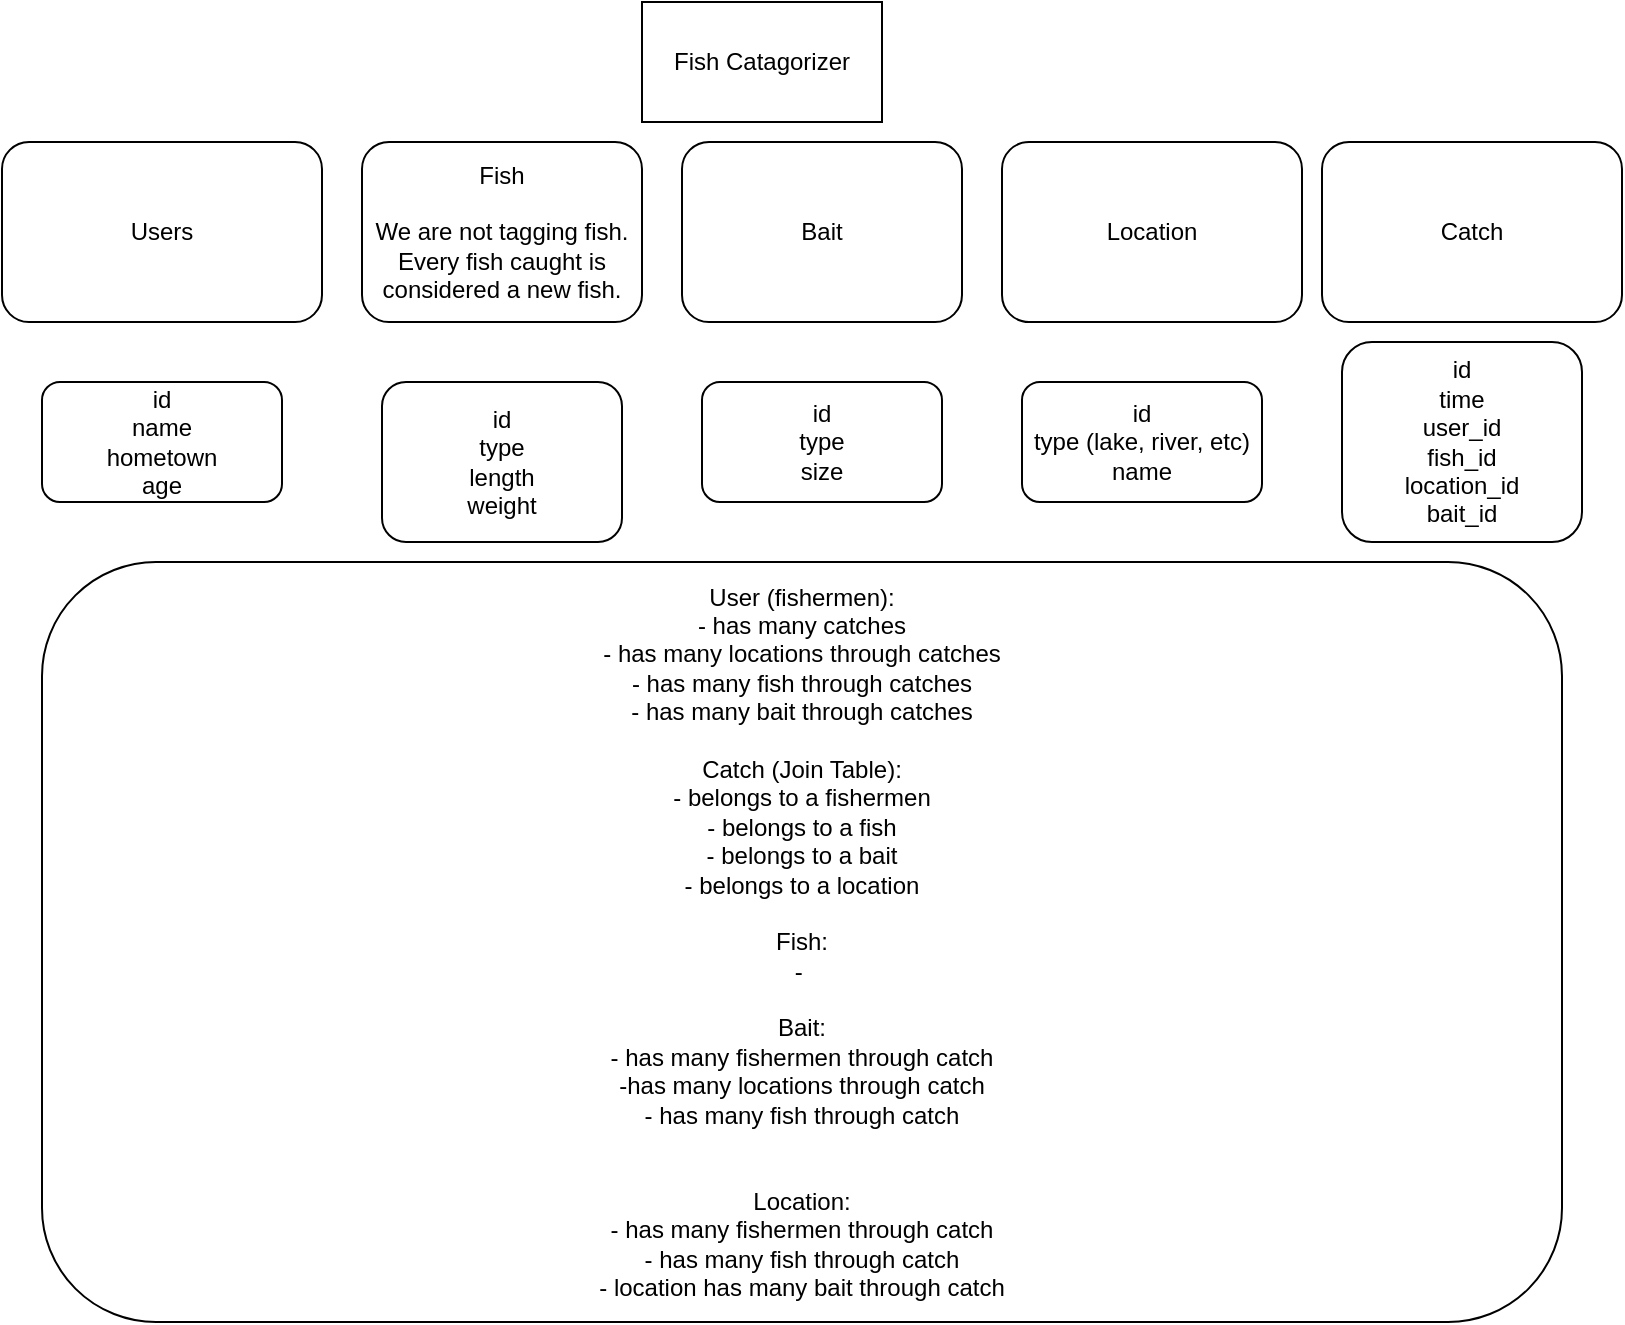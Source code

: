 <mxfile version="14.7.9" type="device"><diagram id="lgz4v8sYmB59KED7AU_I" name="Page-1"><mxGraphModel dx="926" dy="1612" grid="1" gridSize="10" guides="1" tooltips="1" connect="1" arrows="1" fold="1" page="1" pageScale="1" pageWidth="850" pageHeight="1100" math="0" shadow="0"><root><mxCell id="0"/><mxCell id="1" parent="0"/><mxCell id="5Me_7ZfGOBjiiZaF2lF3-1" value="Fish Catagorizer" style="rounded=0;whiteSpace=wrap;html=1;" vertex="1" parent="1"><mxGeometry x="360" y="-1090" width="120" height="60" as="geometry"/></mxCell><mxCell id="5Me_7ZfGOBjiiZaF2lF3-23" value="Users" style="rounded=1;whiteSpace=wrap;html=1;" vertex="1" parent="1"><mxGeometry x="40" y="-1020" width="160" height="90" as="geometry"/></mxCell><mxCell id="5Me_7ZfGOBjiiZaF2lF3-24" value="Fish&lt;br&gt;&lt;br&gt;We are not tagging fish. Every fish caught is considered a new fish." style="rounded=1;whiteSpace=wrap;html=1;" vertex="1" parent="1"><mxGeometry x="220" y="-1020" width="140" height="90" as="geometry"/></mxCell><mxCell id="5Me_7ZfGOBjiiZaF2lF3-26" value="Location" style="rounded=1;whiteSpace=wrap;html=1;" vertex="1" parent="1"><mxGeometry x="540" y="-1020" width="150" height="90" as="geometry"/></mxCell><mxCell id="5Me_7ZfGOBjiiZaF2lF3-27" value="Bait" style="rounded=1;whiteSpace=wrap;html=1;" vertex="1" parent="1"><mxGeometry x="380" y="-1020" width="140" height="90" as="geometry"/></mxCell><mxCell id="5Me_7ZfGOBjiiZaF2lF3-33" value="id&lt;br&gt;name&lt;br&gt;hometown&lt;br&gt;age" style="rounded=1;whiteSpace=wrap;html=1;" vertex="1" parent="1"><mxGeometry x="60" y="-900" width="120" height="60" as="geometry"/></mxCell><mxCell id="5Me_7ZfGOBjiiZaF2lF3-34" value="id&lt;br&gt;type&lt;br&gt;length&lt;br&gt;weight" style="rounded=1;whiteSpace=wrap;html=1;" vertex="1" parent="1"><mxGeometry x="230" y="-900" width="120" height="80" as="geometry"/></mxCell><mxCell id="5Me_7ZfGOBjiiZaF2lF3-35" value="id&lt;br&gt;type&lt;br&gt;size" style="rounded=1;whiteSpace=wrap;html=1;" vertex="1" parent="1"><mxGeometry x="390" y="-900" width="120" height="60" as="geometry"/></mxCell><mxCell id="5Me_7ZfGOBjiiZaF2lF3-36" value="id&lt;br&gt;type (lake, river, etc)&lt;br&gt;name" style="rounded=1;whiteSpace=wrap;html=1;" vertex="1" parent="1"><mxGeometry x="550" y="-900" width="120" height="60" as="geometry"/></mxCell><mxCell id="5Me_7ZfGOBjiiZaF2lF3-37" value="Catch" style="rounded=1;whiteSpace=wrap;html=1;" vertex="1" parent="1"><mxGeometry x="700" y="-1020" width="150" height="90" as="geometry"/></mxCell><mxCell id="5Me_7ZfGOBjiiZaF2lF3-38" value="id&lt;br&gt;time&lt;br&gt;user_id&lt;br&gt;fish_id&lt;br&gt;location_id&lt;br&gt;bait_id" style="rounded=1;whiteSpace=wrap;html=1;" vertex="1" parent="1"><mxGeometry x="710" y="-920" width="120" height="100" as="geometry"/></mxCell><mxCell id="5Me_7ZfGOBjiiZaF2lF3-46" value="User (fishermen):&lt;br&gt;- has many catches&lt;br&gt;- has many locations through catches&lt;br&gt;- has many fish through catches&lt;br&gt;- has many bait through catches&lt;br&gt;&lt;br&gt;Catch (Join Table):&lt;br&gt;- belongs to a fishermen&lt;br&gt;- belongs to a fish&lt;br&gt;- belongs to a bait&lt;br&gt;- belongs to a location&lt;br&gt;&lt;br&gt;Fish:&lt;br&gt;-&amp;nbsp;&lt;br&gt;&lt;br&gt;Bait:&lt;br&gt;- has many fishermen through catch&lt;br&gt;-has many locations through catch&lt;br&gt;- has many fish through catch&lt;br&gt;&lt;br&gt;&lt;br&gt;Location:&lt;br&gt;- has many fishermen through catch&lt;br&gt;- has many fish through catch&lt;br&gt;- location has many bait through catch&lt;br&gt;" style="rounded=1;whiteSpace=wrap;html=1;" vertex="1" parent="1"><mxGeometry x="60" y="-810" width="760" height="380" as="geometry"/></mxCell></root></mxGraphModel></diagram></mxfile>